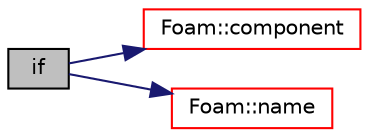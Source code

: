 digraph "if"
{
  bgcolor="transparent";
  edge [fontname="Helvetica",fontsize="10",labelfontname="Helvetica",labelfontsize="10"];
  node [fontname="Helvetica",fontsize="10",shape=record];
  rankdir="LR";
  Node1 [label="if",height=0.2,width=0.4,color="black", fillcolor="grey75", style="filled", fontcolor="black"];
  Node1 -> Node2 [color="midnightblue",fontsize="10",style="solid",fontname="Helvetica"];
  Node2 [label="Foam::component",height=0.2,width=0.4,color="red",URL="$a10979.html#a38788135ad21a6daaf3af2a761b33508"];
  Node1 -> Node3 [color="midnightblue",fontsize="10",style="solid",fontname="Helvetica"];
  Node3 [label="Foam::name",height=0.2,width=0.4,color="red",URL="$a10979.html#adcb0df2bd4953cb6bb390272d8263c3a",tooltip="Return a string representation of a complex. "];
}
